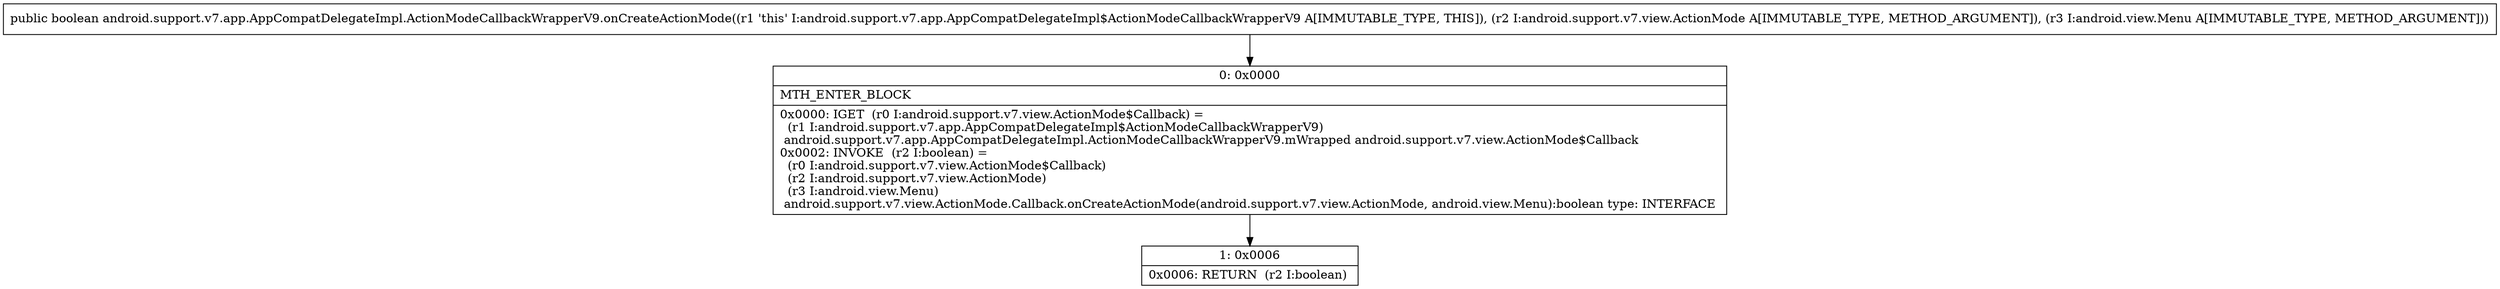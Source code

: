 digraph "CFG forandroid.support.v7.app.AppCompatDelegateImpl.ActionModeCallbackWrapperV9.onCreateActionMode(Landroid\/support\/v7\/view\/ActionMode;Landroid\/view\/Menu;)Z" {
Node_0 [shape=record,label="{0\:\ 0x0000|MTH_ENTER_BLOCK\l|0x0000: IGET  (r0 I:android.support.v7.view.ActionMode$Callback) = \l  (r1 I:android.support.v7.app.AppCompatDelegateImpl$ActionModeCallbackWrapperV9)\l android.support.v7.app.AppCompatDelegateImpl.ActionModeCallbackWrapperV9.mWrapped android.support.v7.view.ActionMode$Callback \l0x0002: INVOKE  (r2 I:boolean) = \l  (r0 I:android.support.v7.view.ActionMode$Callback)\l  (r2 I:android.support.v7.view.ActionMode)\l  (r3 I:android.view.Menu)\l android.support.v7.view.ActionMode.Callback.onCreateActionMode(android.support.v7.view.ActionMode, android.view.Menu):boolean type: INTERFACE \l}"];
Node_1 [shape=record,label="{1\:\ 0x0006|0x0006: RETURN  (r2 I:boolean) \l}"];
MethodNode[shape=record,label="{public boolean android.support.v7.app.AppCompatDelegateImpl.ActionModeCallbackWrapperV9.onCreateActionMode((r1 'this' I:android.support.v7.app.AppCompatDelegateImpl$ActionModeCallbackWrapperV9 A[IMMUTABLE_TYPE, THIS]), (r2 I:android.support.v7.view.ActionMode A[IMMUTABLE_TYPE, METHOD_ARGUMENT]), (r3 I:android.view.Menu A[IMMUTABLE_TYPE, METHOD_ARGUMENT])) }"];
MethodNode -> Node_0;
Node_0 -> Node_1;
}

